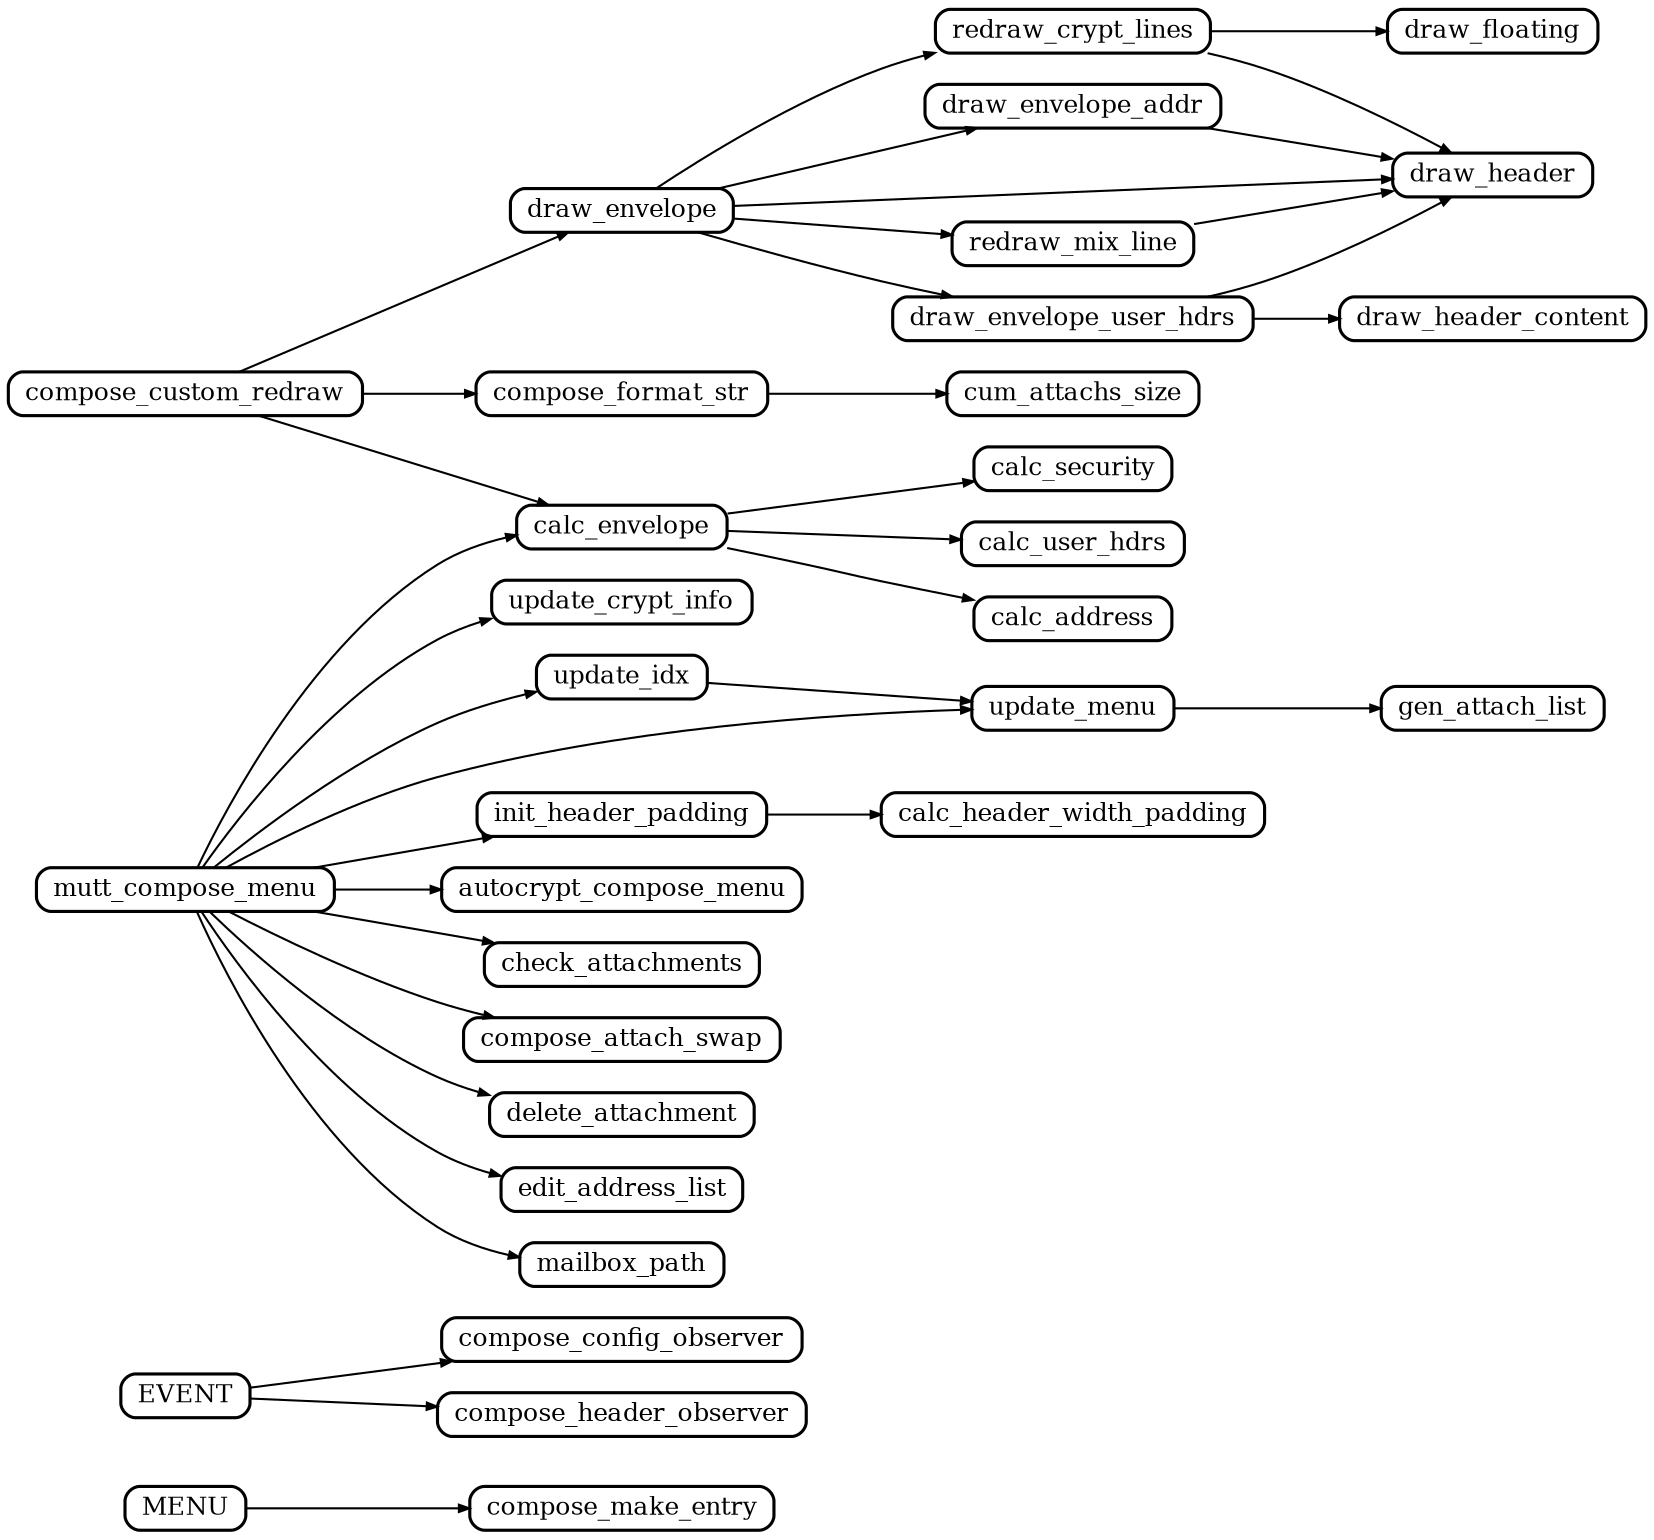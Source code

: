 digraph callgraph {
	graph [
		rankdir="LR"
		nodesep="0.2"
		ranksep="0.5"
		compound="true"
	]

	node [
		shape="Mrecord"
		fontsize="12"
		fillcolor="#ffffff"
		style="filled"
		height="0.2"
		penwidth="1.5"
		color="black"
	]

	edge [
		penwidth="1.0"
		arrowsize="0.5"
	]

	MENU -> compose_make_entry
	EVENT -> compose_config_observer
	EVENT -> compose_header_observer

	calc_envelope -> calc_address
	calc_envelope -> calc_security
	calc_envelope -> calc_user_hdrs
	compose_custom_redraw -> calc_envelope
	compose_custom_redraw -> compose_format_str
	compose_custom_redraw -> draw_envelope
	compose_format_str -> cum_attachs_size
	draw_envelope -> draw_envelope_addr
	draw_envelope -> draw_envelope_user_hdrs
	draw_envelope -> draw_header
	draw_envelope -> redraw_crypt_lines
	draw_envelope -> redraw_mix_line
	draw_envelope_addr -> draw_header
	draw_envelope_user_hdrs -> draw_header
	draw_envelope_user_hdrs -> draw_header_content
	init_header_padding -> calc_header_width_padding
	mutt_compose_menu -> autocrypt_compose_menu
	mutt_compose_menu -> calc_envelope
	mutt_compose_menu -> check_attachments
	mutt_compose_menu -> compose_attach_swap
	mutt_compose_menu -> delete_attachment
	mutt_compose_menu -> edit_address_list
	mutt_compose_menu -> init_header_padding
	mutt_compose_menu -> mailbox_path
	mutt_compose_menu -> update_crypt_info
	mutt_compose_menu -> update_idx
	mutt_compose_menu -> update_menu
	redraw_crypt_lines -> draw_floating
	redraw_crypt_lines -> draw_header
	redraw_mix_line -> draw_header
	update_idx -> update_menu
	update_menu -> gen_attach_list

}
